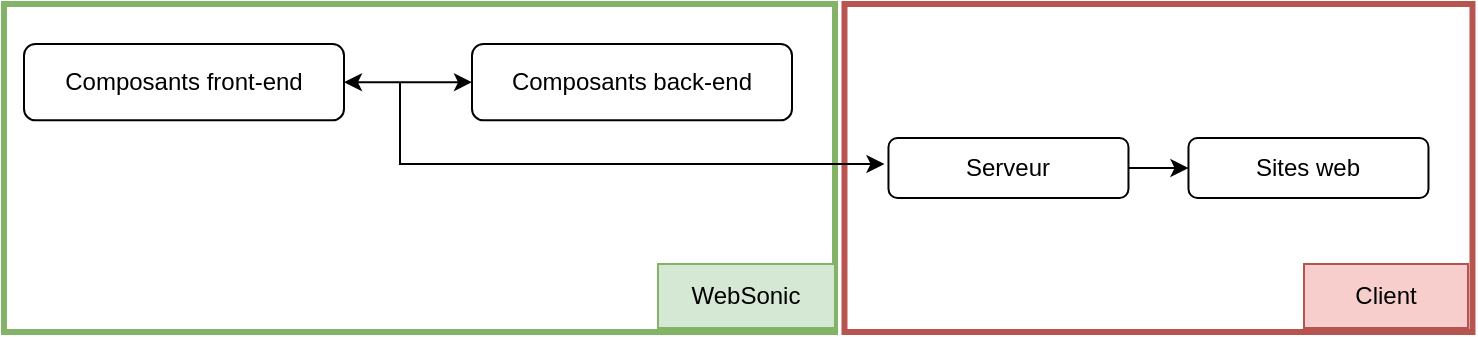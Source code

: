 <mxfile version="21.7.5" type="github">
  <diagram name="Page-1" id="4aeB6z92RJJiPWzYteNc">
    <mxGraphModel dx="1434" dy="681" grid="1" gridSize="10" guides="1" tooltips="1" connect="1" arrows="1" fold="1" page="1" pageScale="1" pageWidth="827" pageHeight="1169" math="0" shadow="0">
      <root>
        <mxCell id="0" />
        <mxCell id="1" parent="0" />
        <mxCell id="lYLlhKWeRg74tEbyo-01-36" value="" style="rounded=0;whiteSpace=wrap;html=1;fillColor=none;strokeColor=#82b366;strokeWidth=3;" vertex="1" parent="1">
          <mxGeometry x="20" y="60" width="415.5" height="164" as="geometry" />
        </mxCell>
        <mxCell id="lYLlhKWeRg74tEbyo-01-30" value="" style="rounded=0;whiteSpace=wrap;html=1;fillColor=none;strokeColor=#b85450;strokeWidth=3;" vertex="1" parent="1">
          <mxGeometry x="440.24" y="60" width="314" height="164" as="geometry" />
        </mxCell>
        <mxCell id="lYLlhKWeRg74tEbyo-01-37" value="WebSonic" style="rounded=0;whiteSpace=wrap;html=1;fillColor=#d5e8d4;strokeColor=#82b366;" vertex="1" parent="1">
          <mxGeometry x="346.999" y="190" width="88.484" height="32" as="geometry" />
        </mxCell>
        <mxCell id="lYLlhKWeRg74tEbyo-01-39" value="Serveur" style="rounded=1;whiteSpace=wrap;html=1;" vertex="1" parent="1">
          <mxGeometry x="462.24" y="127" width="120" height="30" as="geometry" />
        </mxCell>
        <mxCell id="lYLlhKWeRg74tEbyo-01-29" value="Sites web" style="rounded=1;whiteSpace=wrap;html=1;" vertex="1" parent="1">
          <mxGeometry x="612.24" y="127" width="120" height="30" as="geometry" />
        </mxCell>
        <mxCell id="lYLlhKWeRg74tEbyo-01-32" value="" style="endArrow=classic;html=1;rounded=0;exitX=1;exitY=0.5;exitDx=0;exitDy=0;entryX=0;entryY=0.5;entryDx=0;entryDy=0;" edge="1" parent="1" source="lYLlhKWeRg74tEbyo-01-39" target="lYLlhKWeRg74tEbyo-01-29">
          <mxGeometry width="50" height="50" relative="1" as="geometry">
            <mxPoint x="417" y="140" as="sourcePoint" />
            <mxPoint x="700" y="340" as="targetPoint" />
          </mxGeometry>
        </mxCell>
        <mxCell id="lYLlhKWeRg74tEbyo-01-31" value="Client" style="rounded=0;whiteSpace=wrap;html=1;fillColor=#f8cecc;strokeColor=#b85450;" vertex="1" parent="1">
          <mxGeometry x="670" y="190" width="82" height="32" as="geometry" />
        </mxCell>
        <mxCell id="lYLlhKWeRg74tEbyo-01-51" value="" style="group" vertex="1" connectable="0" parent="1">
          <mxGeometry x="30" y="80" width="384" height="60" as="geometry" />
        </mxCell>
        <mxCell id="lYLlhKWeRg74tEbyo-01-40" value="Composants front-end" style="rounded=1;whiteSpace=wrap;html=1;" vertex="1" parent="lYLlhKWeRg74tEbyo-01-51">
          <mxGeometry width="160" height="38.182" as="geometry" />
        </mxCell>
        <mxCell id="lYLlhKWeRg74tEbyo-01-41" value="Composants back-end" style="rounded=1;whiteSpace=wrap;html=1;" vertex="1" parent="lYLlhKWeRg74tEbyo-01-51">
          <mxGeometry x="224" width="160" height="38.182" as="geometry" />
        </mxCell>
        <mxCell id="lYLlhKWeRg74tEbyo-01-44" value="" style="endArrow=classic;startArrow=classic;html=1;rounded=0;exitX=1;exitY=0.5;exitDx=0;exitDy=0;entryX=0;entryY=0.5;entryDx=0;entryDy=0;" edge="1" parent="lYLlhKWeRg74tEbyo-01-51" source="lYLlhKWeRg74tEbyo-01-40" target="lYLlhKWeRg74tEbyo-01-41">
          <mxGeometry width="50" height="50" relative="1" as="geometry">
            <mxPoint x="376" y="130.909" as="sourcePoint" />
            <mxPoint x="426" y="103.636" as="targetPoint" />
          </mxGeometry>
        </mxCell>
        <mxCell id="lYLlhKWeRg74tEbyo-01-50" value="" style="endArrow=classic;html=1;rounded=0;entryX=0;entryY=0.5;entryDx=0;entryDy=0;" edge="1" parent="lYLlhKWeRg74tEbyo-01-51">
          <mxGeometry width="50" height="50" relative="1" as="geometry">
            <mxPoint x="188" y="19.091" as="sourcePoint" />
            <mxPoint x="430.24" y="60" as="targetPoint" />
            <Array as="points">
              <mxPoint x="188" y="60" />
            </Array>
          </mxGeometry>
        </mxCell>
      </root>
    </mxGraphModel>
  </diagram>
</mxfile>
